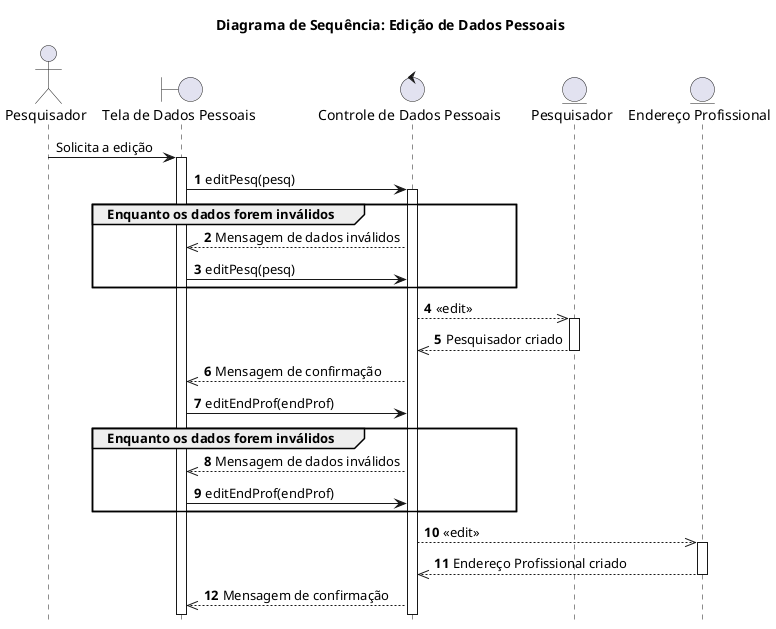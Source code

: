 @startuml DiagramaCadastrarDadosPessoais
title "Diagrama de Sequência: Edição de Dados Pessoais"
hide footbox

actor "Pesquisador" as Pesquisador
boundary "Tela de Dados Pessoais" as UICadastroPessoal
control "Controle de Dados Pessoais" as ControlCadastroPessoal
entity "Pesquisador" as pesq
entity "Endereço Profissional" as endProf

Pesquisador -> UICadastroPessoal++: Solicita a edição

autonumber
UICadastroPessoal -> ControlCadastroPessoal++: editPesq(pesq)

group Enquanto os dados forem inválidos
ControlCadastroPessoal -->> UICadastroPessoal: Mensagem de dados inválidos
UICadastroPessoal -> ControlCadastroPessoal: editPesq(pesq)
end

ControlCadastroPessoal -->> pesq ++: <<edit>>
pesq -->> ControlCadastroPessoal --: Pesquisador criado 
ControlCadastroPessoal -->> UICadastroPessoal: Mensagem de confirmação

UICadastroPessoal -> ControlCadastroPessoal: editEndProf(endProf)

group Enquanto os dados forem inválidos
ControlCadastroPessoal -->> UICadastroPessoal: Mensagem de dados inválidos
UICadastroPessoal -> ControlCadastroPessoal: editEndProf(endProf)
end

ControlCadastroPessoal -->> endProf ++: <<edit>>
endProf -->> ControlCadastroPessoal --: Endereço Profissional criado 
ControlCadastroPessoal -->> UICadastroPessoal: Mensagem de confirmação
@enduml